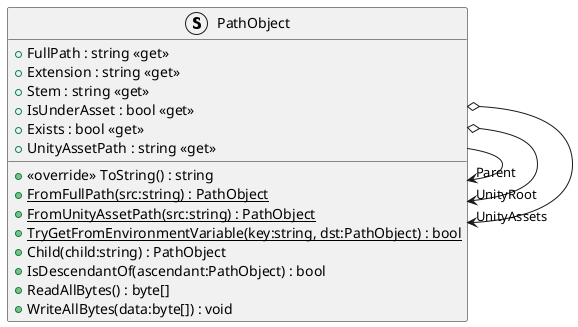 @startuml
struct PathObject {
    + FullPath : string <<get>>
    + Extension : string <<get>>
    + Stem : string <<get>>
    + IsUnderAsset : bool <<get>>
    + Exists : bool <<get>>
    + UnityAssetPath : string <<get>>
    + <<override>> ToString() : string
    + {static} FromFullPath(src:string) : PathObject
    + {static} FromUnityAssetPath(src:string) : PathObject
    + {static} TryGetFromEnvironmentVariable(key:string, dst:PathObject) : bool
    + Child(child:string) : PathObject
    + IsDescendantOf(ascendant:PathObject) : bool
    + ReadAllBytes() : byte[]
    + WriteAllBytes(data:byte[]) : void
}
PathObject --> "Parent" PathObject
PathObject o-> "UnityRoot" PathObject
PathObject o-> "UnityAssets" PathObject
@enduml
